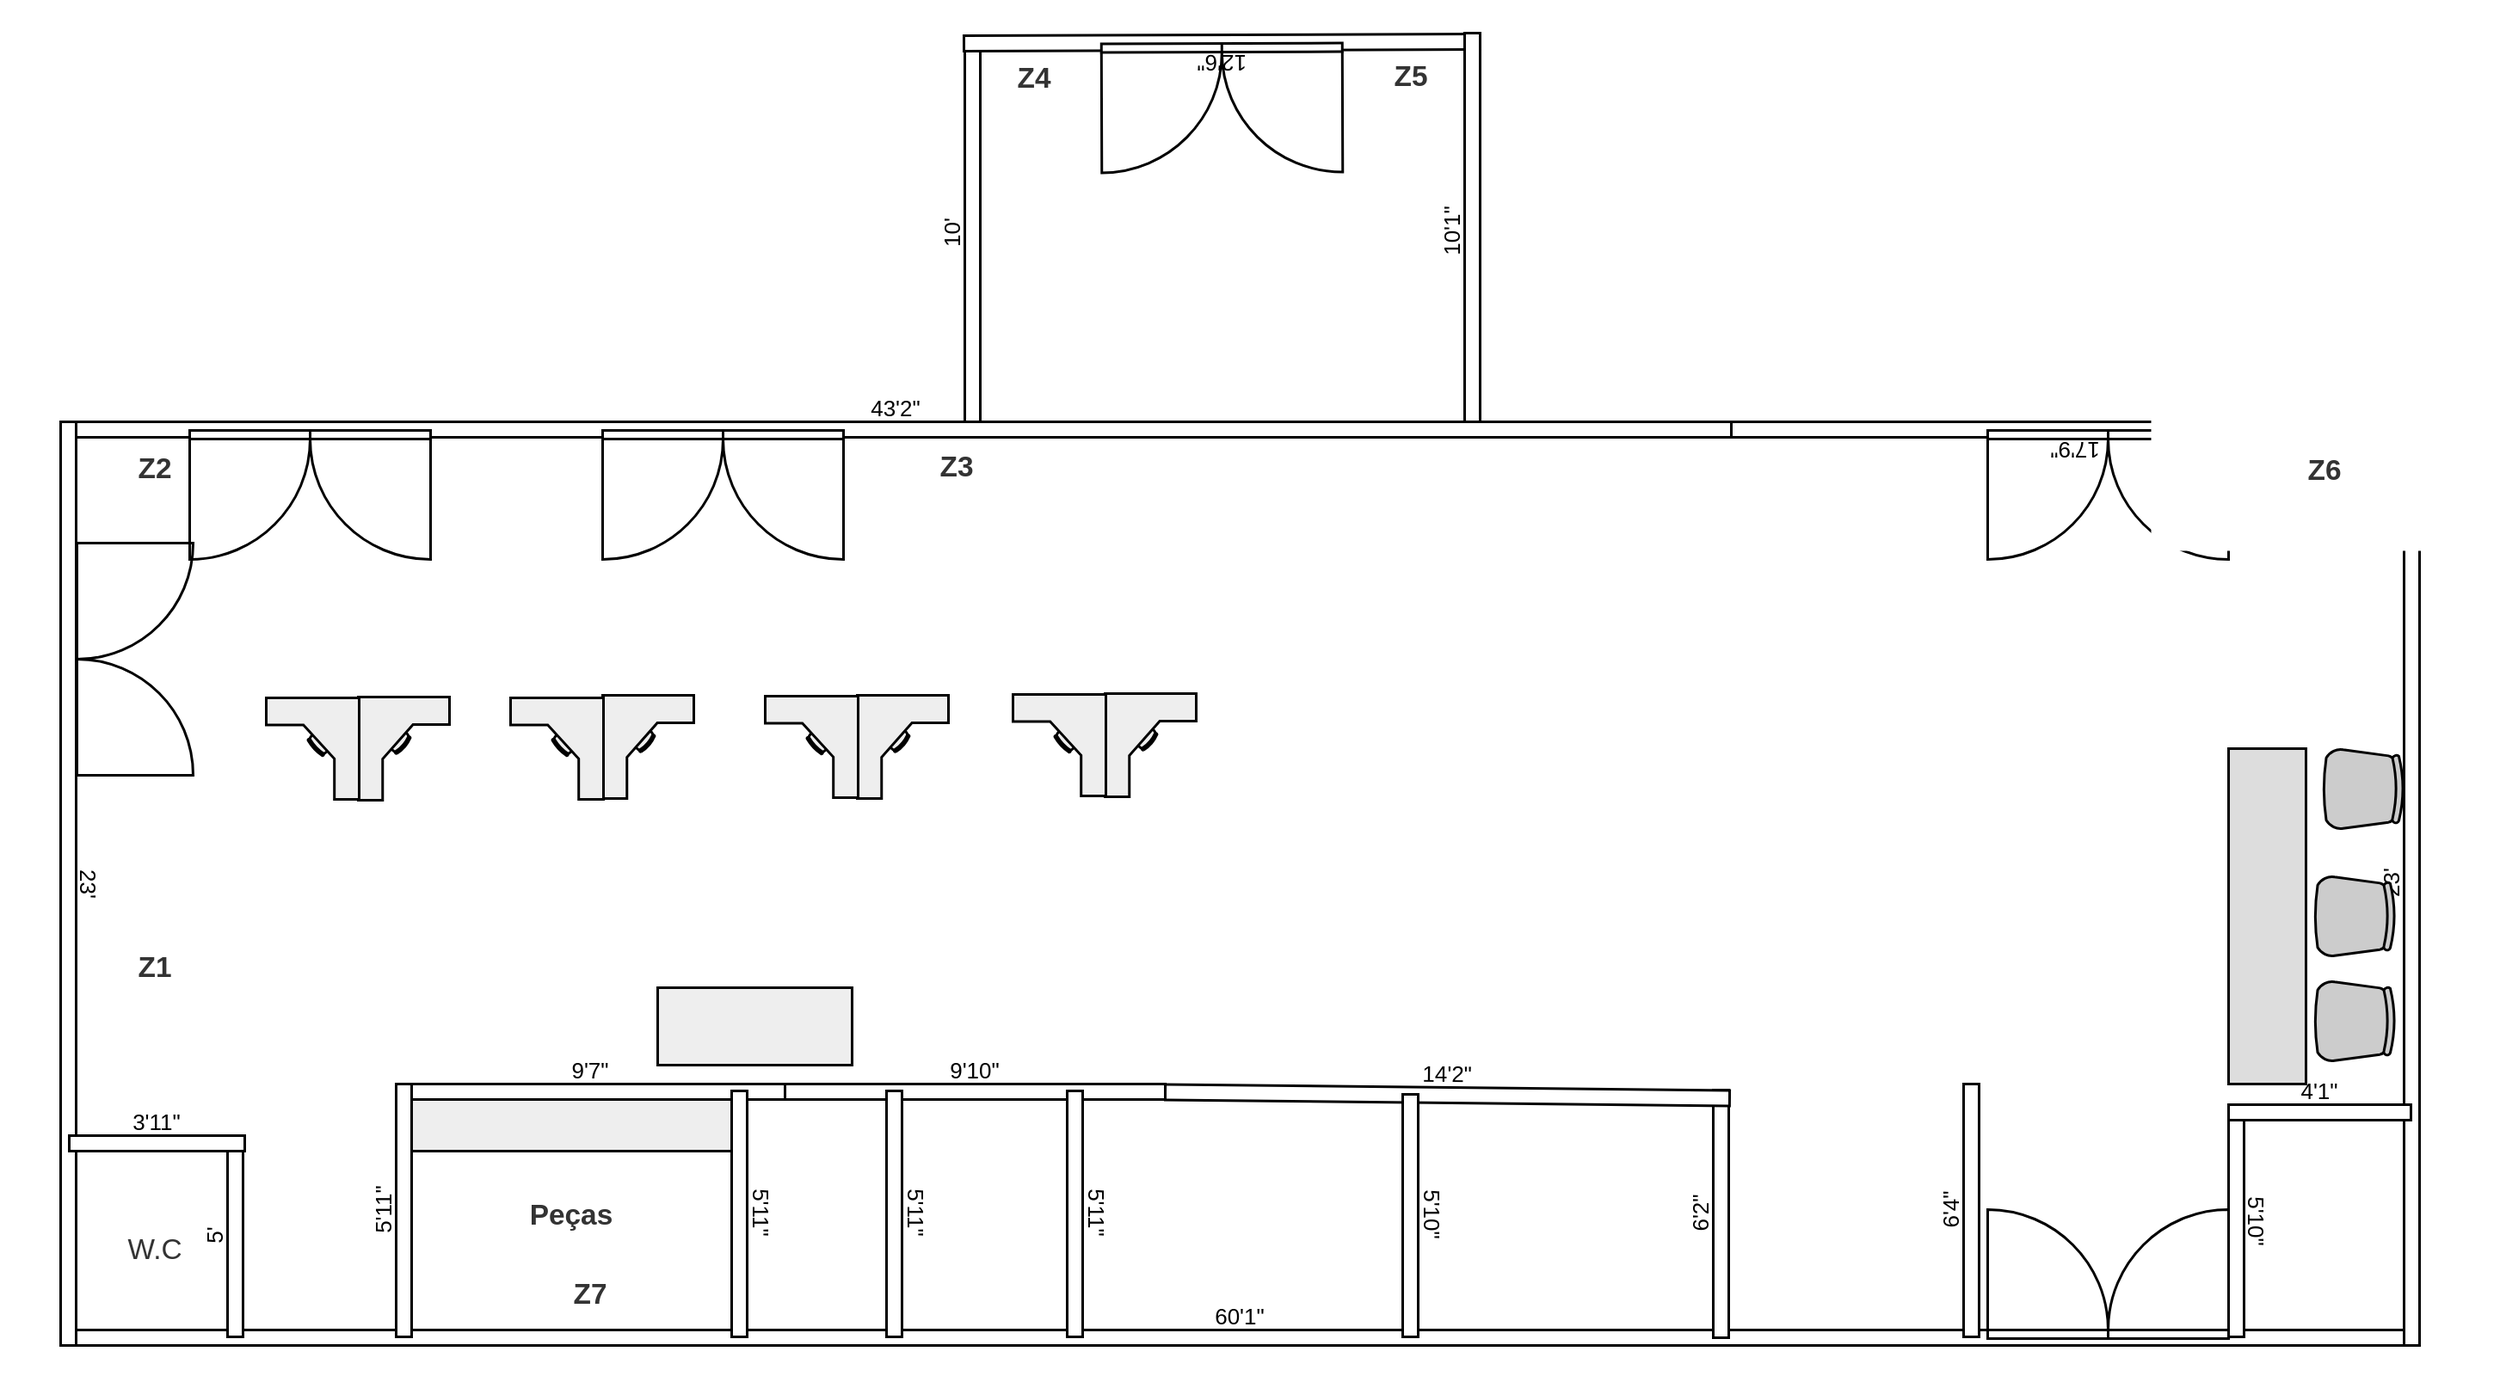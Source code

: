 <mxfile version="21.5.2" type="github">
  <diagram name="Page-1" id="38b20595-45e3-9b7f-d5ca-b57f44c5b66d">
    <mxGraphModel dx="5736" dy="3152" grid="1" gridSize="10" guides="1" tooltips="1" connect="1" arrows="1" fold="1" page="1" pageScale="1" pageWidth="1100" pageHeight="850" background="none" math="0" shadow="0">
      <root>
        <mxCell id="0" />
        <mxCell id="1" parent="0" />
        <mxCell id="vpLgNAA5lr70YFNVBNd7-65" value="Z4" style="html=1;overflow=block;blockSpacing=1;whiteSpace=wrap;fontSize=16.7;fontColor=#333333;fontStyle=1;spacing=0;fillColor=#ffffff;strokeWidth=1.5;strokeColor=none;lucidId=X87.eVQ~IeXN;" parent="1" vertex="1">
          <mxGeometry x="1055" y="10" width="202" height="91" as="geometry" />
        </mxCell>
        <mxCell id="vpLgNAA5lr70YFNVBNd7-75" value="10&#39;" style="html=1;overflow=block;blockSpacing=1;whiteSpace=wrap;labelPosition=center;verticalAlign=bottom;verticalLabelPosition=top;fontSize=13;spacing=0;rotation=-90.001;fillColor=#ffffff;strokeWidth=1.5;" parent="1" vertex="1">
          <mxGeometry x="1005" y="141" width="230" height="9" as="geometry" />
        </mxCell>
        <mxCell id="vpLgNAA5lr70YFNVBNd7-109" value="&lt;div style=&quot;display: flex; justify-content: center; text-align: center; align-items: baseline; font-size: 0; line-height: 1.25;margin-top: -2px;&quot;&gt;&lt;span&gt;&lt;span style=&quot;font-size:16.7px;color:#333333;font-weight: bold;&quot;&gt;Z5&lt;/span&gt;&lt;span style=&quot;font-size:16px;color:#000000;&quot;&gt;  &lt;/span&gt;&lt;/span&gt;&lt;/div&gt;" style="html=1;overflow=block;blockSpacing=1;whiteSpace=wrap;fontSize=13;spacing=0;fillColor=#ffffff;strokeWidth=1.5;strokeColor=none;lucidId=697.zgoCnX7g;" parent="1" vertex="1">
          <mxGeometry x="1274" y="10" width="202" height="91" as="geometry" />
        </mxCell>
        <mxCell id="vpLgNAA5lr70YFNVBNd7-111" value="&lt;div style=&quot;display: flex; justify-content: center; text-align: center; align-items: baseline; font-size: 0; line-height: 1.25;margin-top: -2px;&quot;&gt;&lt;span&gt;&lt;span style=&quot;font-size:16.7px;color:#333333;font-weight: bold;&quot;&gt;Z7&lt;/span&gt;&lt;span style=&quot;font-size:16px;color:#000000;&quot;&gt;  &lt;/span&gt;&lt;/span&gt;&lt;/div&gt;" style="html=1;overflow=block;blockSpacing=1;whiteSpace=wrap;fontSize=13;spacing=0;fillColor=#ffffff;strokeWidth=1.5;strokeColor=none;lucidId=z-7.LpCekuqr;" parent="1" vertex="1">
          <mxGeometry x="797" y="718" width="202" height="91" as="geometry" />
        </mxCell>
        <mxCell id="vpLgNAA5lr70YFNVBNd7-61" value="" style="html=1;overflow=block;blockSpacing=1;whiteSpace=wrap;fontSize=13;spacing=0;fillColor=#ffffff;strokeWidth=1.5;strokeColor=none;lucidId=dW7.c.n0uTKe;" parent="1" vertex="1">
          <mxGeometry x="664" y="85" width="180" height="45" as="geometry" />
        </mxCell>
        <mxCell id="vpLgNAA5lr70YFNVBNd7-62" value="Z2" style="html=1;overflow=block;blockSpacing=1;whiteSpace=wrap;fontSize=16.7;fontColor=#333333;fontStyle=1;spacing=0;fillColor=#ffffff;strokeWidth=1.5;strokeColor=none;lucidId=g77.nppgIe_u;" parent="1" vertex="1">
          <mxGeometry x="555" y="260" width="180" height="45" as="geometry" />
        </mxCell>
        <mxCell id="vpLgNAA5lr70YFNVBNd7-63" value="Z1" style="html=1;overflow=block;blockSpacing=1;whiteSpace=wrap;fontSize=16.7;fontColor=#333333;fontStyle=1;spacing=0;fillColor=#ffffff;strokeWidth=1.5;strokeColor=none;lucidId=F67.NKhqlcD2;" parent="1" vertex="1">
          <mxGeometry x="555" y="550" width="180" height="45" as="geometry" />
        </mxCell>
        <mxCell id="vpLgNAA5lr70YFNVBNd7-64" value="W.C" style="html=1;overflow=block;blockSpacing=1;whiteSpace=wrap;fontSize=16.7;fontColor=#333333;spacing=0;fillColor=#ffffff;strokeWidth=1.5;strokeColor=none;lucidId=1L7.8-3x2xtw;" parent="1" vertex="1">
          <mxGeometry x="555" y="714" width="180" height="45" as="geometry" />
        </mxCell>
        <mxCell id="vpLgNAA5lr70YFNVBNd7-66" value="Z3" style="html=1;overflow=block;blockSpacing=1;whiteSpace=wrap;fontSize=16.7;fontColor=#333333;fontStyle=1;spacing=0;fillColor=#ffffff;strokeWidth=1.5;strokeColor=none;lucidId=s87.H.fcTw6e;" parent="1" vertex="1">
          <mxGeometry x="1011" y="255" width="200" height="54" as="geometry" />
        </mxCell>
        <mxCell id="vpLgNAA5lr70YFNVBNd7-67" value="" style="html=1;overflow=block;blockSpacing=1;whiteSpace=wrap;fontSize=13;spacing=0;fillColor=#eeeeee;strokeWidth=1.5;lucidId=l_7.-UqkN0-S;" parent="1" vertex="1">
          <mxGeometry x="794" y="649" width="186" height="30" as="geometry" />
        </mxCell>
        <mxCell id="vpLgNAA5lr70YFNVBNd7-68" value="" style="html=1;overflow=block;blockSpacing=1;whiteSpace=wrap;shape=mxgraph.floorplan.desk_corner;fontSize=13;spacing=0;fillColor=#eeeeee;strokeWidth=1.5;lucidId=w_7.VKOj4Mil;" parent="1" vertex="1">
          <mxGeometry x="763" y="415" width="53" height="60" as="geometry" />
        </mxCell>
        <mxCell id="vpLgNAA5lr70YFNVBNd7-69" value="60&#39;1&quot;" style="html=1;overflow=block;blockSpacing=1;whiteSpace=wrap;labelPosition=center;verticalAlign=bottom;verticalLabelPosition=top;fontSize=13;spacing=0;fillColor=#ffffff;strokeWidth=1.5;" parent="1" vertex="1">
          <mxGeometry x="590" y="783" width="1371" height="9" as="geometry" />
        </mxCell>
        <mxCell id="vpLgNAA5lr70YFNVBNd7-70" value="12&#39;6&quot;" style="html=1;overflow=block;blockSpacing=1;whiteSpace=wrap;labelPosition=center;verticalAlign=bottom;verticalLabelPosition=top;fontSize=13;spacing=0;rotation=179.814;fillColor=#ffffff;strokeWidth=1.5;" parent="1" vertex="1">
          <mxGeometry x="1115" y="30" width="300" height="9" as="geometry" />
        </mxCell>
        <mxCell id="vpLgNAA5lr70YFNVBNd7-71" value="10&#39;1&quot;" style="html=1;overflow=block;blockSpacing=1;whiteSpace=wrap;labelPosition=center;verticalAlign=bottom;verticalLabelPosition=top;fontSize=13;spacing=0;rotation=-90.0;fillColor=#ffffff;strokeWidth=1.5;" parent="1" vertex="1">
          <mxGeometry x="1295" y="140" width="231" height="9" as="geometry" />
        </mxCell>
        <mxCell id="vpLgNAA5lr70YFNVBNd7-72" value="23&#39;" style="html=1;overflow=block;blockSpacing=1;whiteSpace=wrap;labelPosition=center;verticalAlign=bottom;verticalLabelPosition=top;fontSize=13;spacing=0;rotation=-90;fillColor=#ffffff;strokeWidth=1.5;" parent="1" vertex="1">
          <mxGeometry x="1688" y="519" width="537" height="9" as="geometry" />
        </mxCell>
        <mxCell id="vpLgNAA5lr70YFNVBNd7-73" value="17&#39;9&quot;" style="html=1;overflow=block;blockSpacing=1;whiteSpace=wrap;labelPosition=center;verticalAlign=bottom;verticalLabelPosition=top;fontSize=13;spacing=0;rotation=180.0;fillColor=#ffffff;strokeWidth=1.5;" parent="1" vertex="1">
          <mxGeometry x="1561" y="255" width="400" height="9" as="geometry" />
        </mxCell>
        <mxCell id="vpLgNAA5lr70YFNVBNd7-74" value="43&#39;2&quot;" style="html=1;overflow=block;blockSpacing=1;whiteSpace=wrap;labelPosition=center;verticalAlign=bottom;verticalLabelPosition=top;fontSize=13;spacing=0;rotation=1.295e-13;fillColor=#ffffff;strokeWidth=1.5;" parent="1" vertex="1">
          <mxGeometry x="590" y="255" width="971" height="9" as="geometry" />
        </mxCell>
        <mxCell id="vpLgNAA5lr70YFNVBNd7-76" value="" style="html=1;overflow=block;blockSpacing=1;whiteSpace=wrap;shape=mxgraph.floorplan.office_chair;fontSize=13;spacing=0;rotation=90;fillColor=#cccccc;strokeWidth=1.5;lucidId=QH7.Gc~c7jzN;" parent="1" vertex="1">
          <mxGeometry x="1900" y="580" width="47" height="47" as="geometry" />
        </mxCell>
        <mxCell id="vpLgNAA5lr70YFNVBNd7-77" value="5&#39;" style="html=1;overflow=block;blockSpacing=1;whiteSpace=wrap;labelPosition=center;verticalAlign=bottom;verticalLabelPosition=top;fontSize=13;spacing=0;rotation=-90.0;fillColor=#ffffff;strokeWidth=1.5;" parent="1" vertex="1">
          <mxGeometry x="633" y="724" width="117" height="9" as="geometry" />
        </mxCell>
        <mxCell id="vpLgNAA5lr70YFNVBNd7-78" value="" style="html=1;overflow=block;blockSpacing=1;whiteSpace=wrap;shape=mxgraph.floorplan.doorDouble;flipV=1;fontSize=13;spacing=0;rotation=90;fillColor=#ffffff;strokeWidth=1.5;" parent="1" vertex="1">
          <mxGeometry x="561" y="359" width="135" height="68" as="geometry" />
        </mxCell>
        <mxCell id="vpLgNAA5lr70YFNVBNd7-79" value="23&#39;" style="html=1;overflow=block;blockSpacing=1;whiteSpace=wrap;labelPosition=center;verticalAlign=bottom;verticalLabelPosition=top;fontSize=13;spacing=0;rotation=90;fillColor=#ffffff;strokeWidth=1.5;" parent="1" vertex="1">
          <mxGeometry x="326" y="519" width="537" height="9" as="geometry" />
        </mxCell>
        <mxCell id="vpLgNAA5lr70YFNVBNd7-80" value="6&#39;2&quot;" style="html=1;overflow=block;blockSpacing=1;whiteSpace=wrap;labelPosition=center;verticalAlign=bottom;verticalLabelPosition=top;fontSize=13;spacing=0;rotation=-90.0;fillColor=#ffffff;strokeWidth=1.5;" parent="1" vertex="1">
          <mxGeometry x="1483" y="711" width="144" height="9" as="geometry" />
        </mxCell>
        <mxCell id="vpLgNAA5lr70YFNVBNd7-81" value="3&#39;11&quot;" style="html=1;overflow=block;blockSpacing=1;whiteSpace=wrap;labelPosition=center;verticalAlign=bottom;verticalLabelPosition=top;fontSize=13;spacing=0;rotation=0.0;fillColor=#ffffff;strokeWidth=1.5;" parent="1" vertex="1">
          <mxGeometry x="595" y="670" width="102" height="9" as="geometry" />
        </mxCell>
        <mxCell id="vpLgNAA5lr70YFNVBNd7-82" value="5&#39;10&quot;" style="html=1;overflow=block;blockSpacing=1;whiteSpace=wrap;labelPosition=center;verticalAlign=bottom;verticalLabelPosition=top;fontSize=13;spacing=0;rotation=90.0;fillColor=#ffffff;strokeWidth=1.5;" parent="1" vertex="1">
          <mxGeometry x="1787" y="715" width="135" height="9" as="geometry" />
        </mxCell>
        <mxCell id="vpLgNAA5lr70YFNVBNd7-83" value="4&#39;1&quot;" style="html=1;overflow=block;blockSpacing=1;whiteSpace=wrap;labelPosition=center;verticalAlign=bottom;verticalLabelPosition=top;fontSize=13;spacing=0;rotation=-0.0;fillColor=#ffffff;strokeWidth=1.5;" parent="1" vertex="1">
          <mxGeometry x="1850" y="652" width="106" height="9" as="geometry" />
        </mxCell>
        <mxCell id="vpLgNAA5lr70YFNVBNd7-84" value="14&#39;2&quot;" style="html=1;overflow=block;blockSpacing=1;whiteSpace=wrap;labelPosition=center;verticalAlign=bottom;verticalLabelPosition=top;fontSize=13;spacing=0;rotation=0.615;fillColor=#ffffff;strokeWidth=1.5;" parent="1" vertex="1">
          <mxGeometry x="1232" y="642" width="328" height="9" as="geometry" />
        </mxCell>
        <mxCell id="vpLgNAA5lr70YFNVBNd7-85" value="9&#39;10&quot;" style="html=1;overflow=block;blockSpacing=1;whiteSpace=wrap;labelPosition=center;verticalAlign=bottom;verticalLabelPosition=top;fontSize=13;spacing=0;rotation=-0.0;fillColor=#ffffff;strokeWidth=1.5;" parent="1" vertex="1">
          <mxGeometry x="1011" y="640" width="221" height="9" as="geometry" />
        </mxCell>
        <mxCell id="vpLgNAA5lr70YFNVBNd7-86" value="9&#39;7&quot;" style="html=1;overflow=block;blockSpacing=1;whiteSpace=wrap;labelPosition=center;verticalAlign=bottom;verticalLabelPosition=top;fontSize=13;spacing=0;rotation=-0.0;fillColor=#ffffff;strokeWidth=1.5;" parent="1" vertex="1">
          <mxGeometry x="785" y="640" width="226" height="9" as="geometry" />
        </mxCell>
        <mxCell id="vpLgNAA5lr70YFNVBNd7-87" value="6&#39;4&quot;" style="html=1;overflow=block;blockSpacing=1;whiteSpace=wrap;labelPosition=center;verticalAlign=bottom;verticalLabelPosition=top;fontSize=13;spacing=0;rotation=-90.0;fillColor=#ffffff;strokeWidth=1.5;" parent="1" vertex="1">
          <mxGeometry x="1627" y="709" width="147" height="9" as="geometry" />
        </mxCell>
        <mxCell id="vpLgNAA5lr70YFNVBNd7-88" value="5&#39;11&quot;" style="html=1;overflow=block;blockSpacing=1;whiteSpace=wrap;labelPosition=center;verticalAlign=bottom;verticalLabelPosition=top;fontSize=13;spacing=0;rotation=-90.0;fillColor=#ffffff;strokeWidth=1.5;" parent="1" vertex="1">
          <mxGeometry x="716" y="709" width="147" height="9" as="geometry" />
        </mxCell>
        <mxCell id="vpLgNAA5lr70YFNVBNd7-89" value="5&#39;11&quot;" style="html=1;overflow=block;blockSpacing=1;whiteSpace=wrap;labelPosition=center;verticalAlign=bottom;verticalLabelPosition=top;fontSize=13;spacing=0;rotation=89.999;fillColor=#ffffff;strokeWidth=1.5;" parent="1" vertex="1">
          <mxGeometry x="913" y="711" width="143" height="9" as="geometry" />
        </mxCell>
        <mxCell id="vpLgNAA5lr70YFNVBNd7-90" value="5&#39;11&quot;" style="html=1;overflow=block;blockSpacing=1;whiteSpace=wrap;labelPosition=center;verticalAlign=bottom;verticalLabelPosition=top;fontSize=13;spacing=0;rotation=89.999;fillColor=#ffffff;strokeWidth=1.5;" parent="1" vertex="1">
          <mxGeometry x="1003" y="711" width="143" height="9" as="geometry" />
        </mxCell>
        <mxCell id="vpLgNAA5lr70YFNVBNd7-91" value="5&#39;11&quot;" style="html=1;overflow=block;blockSpacing=1;whiteSpace=wrap;labelPosition=center;verticalAlign=bottom;verticalLabelPosition=top;fontSize=13;spacing=0;rotation=89.999;fillColor=#ffffff;strokeWidth=1.5;" parent="1" vertex="1">
          <mxGeometry x="1108" y="711" width="143" height="9" as="geometry" />
        </mxCell>
        <mxCell id="vpLgNAA5lr70YFNVBNd7-92" value="5&#39;10&quot;" style="html=1;overflow=block;blockSpacing=1;whiteSpace=wrap;labelPosition=center;verticalAlign=bottom;verticalLabelPosition=top;fontSize=13;spacing=0;rotation=89.999;fillColor=#ffffff;strokeWidth=1.5;" parent="1" vertex="1">
          <mxGeometry x="1304" y="712" width="141" height="9" as="geometry" />
        </mxCell>
        <mxCell id="vpLgNAA5lr70YFNVBNd7-93" value="" style="html=1;overflow=block;blockSpacing=1;whiteSpace=wrap;shape=mxgraph.floorplan.doorDouble;flipV=1;fontSize=13;spacing=0;rotation=180.0;fillColor=#ffffff;strokeWidth=1.5;" parent="1" vertex="1">
          <mxGeometry x="665" y="260" width="140" height="70" as="geometry" />
        </mxCell>
        <mxCell id="vpLgNAA5lr70YFNVBNd7-94" value="" style="html=1;overflow=block;blockSpacing=1;whiteSpace=wrap;shape=mxgraph.floorplan.doorDouble;flipV=1;fontSize=13;spacing=0;rotation=180.0;fillColor=#ffffff;strokeWidth=1.5;" parent="1" vertex="1">
          <mxGeometry x="905" y="260" width="140" height="70" as="geometry" />
        </mxCell>
        <mxCell id="vpLgNAA5lr70YFNVBNd7-96" value="" style="html=1;overflow=block;blockSpacing=1;whiteSpace=wrap;shape=mxgraph.floorplan.doorDouble;flipV=1;fontSize=13;spacing=0;rotation=180.0;fillColor=#ffffff;strokeWidth=1.5;" parent="1" vertex="1">
          <mxGeometry x="1710" y="260" width="140" height="70" as="geometry" />
        </mxCell>
        <mxCell id="vpLgNAA5lr70YFNVBNd7-97" value="" style="html=1;overflow=block;blockSpacing=1;whiteSpace=wrap;shape=mxgraph.floorplan.doorDouble;flipV=1;fontSize=13;spacing=0;fillColor=#ffffff;strokeWidth=1.5;" parent="1" vertex="1">
          <mxGeometry x="1710" y="718" width="140" height="70" as="geometry" />
        </mxCell>
        <mxCell id="vpLgNAA5lr70YFNVBNd7-98" value="" style="html=1;overflow=block;blockSpacing=1;whiteSpace=wrap;fontSize=13;spacing=0;fillColor=#dddddd;strokeWidth=1.5;lucidId=FR7.5xegih~L;" parent="1" vertex="1">
          <mxGeometry x="1850" y="445" width="45" height="195" as="geometry" />
        </mxCell>
        <mxCell id="vpLgNAA5lr70YFNVBNd7-99" value="" style="html=1;overflow=block;blockSpacing=1;whiteSpace=wrap;shape=mxgraph.floorplan.office_chair;fontSize=13;spacing=0;rotation=90;fillColor=#cccccc;strokeWidth=1.5;lucidId=4R7.kOCnNLKQ;" parent="1" vertex="1">
          <mxGeometry x="1900" y="519" width="47" height="47" as="geometry" />
        </mxCell>
        <mxCell id="vpLgNAA5lr70YFNVBNd7-100" value="" style="html=1;overflow=block;blockSpacing=1;whiteSpace=wrap;shape=mxgraph.floorplan.office_chair;fontSize=13;spacing=0;rotation=90;fillColor=#cccccc;strokeWidth=1.5;lucidId=_R7.s2IPtELX;" parent="1" vertex="1">
          <mxGeometry x="1905" y="445" width="47" height="47" as="geometry" />
        </mxCell>
        <mxCell id="vpLgNAA5lr70YFNVBNd7-101" value="" style="html=1;overflow=block;blockSpacing=1;whiteSpace=wrap;shape=image;fontSize=13;spacing=3.8;strokeColor=none;strokeOpacity=100;strokeWidth=0;image=https://images.lucid.app/images/ac68c833-4563-4041-b150-886785c2cd11/content;imageAspect=0;lucidId=HU7.6OfD1jXb;" parent="1" vertex="1">
          <mxGeometry x="599" y="550" width="33" height="33" as="geometry" />
        </mxCell>
        <mxCell id="vpLgNAA5lr70YFNVBNd7-102" value="" style="html=1;overflow=block;blockSpacing=1;whiteSpace=wrap;shape=image;fontSize=13;spacing=3.8;strokeColor=none;strokeOpacity=100;strokeWidth=0;image=https://images.lucid.app/images/ac68c833-4563-4041-b150-886785c2cd11/content;imageAspect=0;lucidId=1U7.mQKUvm0K;" parent="1" vertex="1">
          <mxGeometry x="599" y="265" width="33" height="33" as="geometry" />
        </mxCell>
        <mxCell id="vpLgNAA5lr70YFNVBNd7-103" value="" style="html=1;overflow=block;blockSpacing=1;whiteSpace=wrap;shape=image;fontSize=13;spacing=3.8;strokeColor=none;strokeOpacity=100;strokeWidth=0;image=https://images.lucid.app/images/ac68c833-4563-4041-b150-886785c2cd11/content;imageAspect=0;lucidId=5U7.agfKc1-0;" parent="1" vertex="1">
          <mxGeometry x="917" y="750" width="33" height="33" as="geometry" />
        </mxCell>
        <mxCell id="vpLgNAA5lr70YFNVBNd7-104" value="" style="html=1;overflow=block;blockSpacing=1;whiteSpace=wrap;shape=image;fontSize=13;spacing=3.8;strokeColor=none;strokeOpacity=100;strokeWidth=0;image=https://images.lucid.app/images/ac68c833-4563-4041-b150-886785c2cd11/content;imageAspect=0;lucidId=9U7.pwScVcYC;" parent="1" vertex="1">
          <mxGeometry x="1070" y="265" width="33" height="33" as="geometry" />
        </mxCell>
        <mxCell id="vpLgNAA5lr70YFNVBNd7-105" value="" style="html=1;overflow=block;blockSpacing=1;whiteSpace=wrap;shape=image;fontSize=13;spacing=3.8;strokeColor=none;strokeOpacity=100;strokeWidth=0;image=https://images.lucid.app/images/ac68c833-4563-4041-b150-886785c2cd11/content;imageAspect=0;lucidId=nV7.Qb7stK4k;" parent="1" vertex="1">
          <mxGeometry x="1124" y="40" width="21" height="21" as="geometry" />
        </mxCell>
        <mxCell id="vpLgNAA5lr70YFNVBNd7-106" value="" style="html=1;overflow=block;blockSpacing=1;whiteSpace=wrap;shape=image;fontSize=13;spacing=3.8;strokeColor=none;strokeOpacity=100;strokeWidth=0;image=https://images.lucid.app/images/ac68c833-4563-4041-b150-886785c2cd11/content;imageAspect=0;lucidId=rV7.GcC9aAtj;" parent="1" vertex="1">
          <mxGeometry x="1385" y="40" width="21" height="21" as="geometry" />
        </mxCell>
        <mxCell id="vpLgNAA5lr70YFNVBNd7-107" value="" style="html=1;overflow=block;blockSpacing=1;whiteSpace=wrap;shape=image;fontSize=13;spacing=3.8;strokeColor=none;strokeOpacity=100;strokeWidth=0;image=https://images.lucid.app/images/ac68c833-4563-4041-b150-886785c2cd11/content;imageAspect=0;lucidId=IV7.Jd6o5uKj;" parent="1" vertex="1">
          <mxGeometry x="1914" y="265" width="33" height="33" as="geometry" />
        </mxCell>
        <mxCell id="vpLgNAA5lr70YFNVBNd7-108" value="&lt;div style=&quot;display: flex; justify-content: center; text-align: center; align-items: baseline; font-size: 0; line-height: 1.25;margin-top: -2px;&quot;&gt;&lt;span&gt;&lt;span style=&quot;font-size:16.7px;color:#333333;font-weight: bold;&quot;&gt;Z6&lt;/span&gt;&lt;span style=&quot;font-size:16px;color:#000000;&quot;&gt;   &lt;/span&gt;&lt;/span&gt;&lt;/div&gt;" style="html=1;overflow=block;blockSpacing=1;whiteSpace=wrap;fontSize=13;spacing=0;fillColor=#ffffff;strokeWidth=1.5;strokeColor=none;lucidId=O97.s_Y3DgaU;" parent="1" vertex="1">
          <mxGeometry x="1805" y="239" width="202" height="91" as="geometry" />
        </mxCell>
        <mxCell id="vpLgNAA5lr70YFNVBNd7-110" value="Peças" style="html=1;overflow=block;blockSpacing=1;whiteSpace=wrap;fontSize=16.7;fontColor=#333333;fontStyle=1;spacing=0;fillColor=#ffffff;strokeWidth=1.5;strokeColor=none;lucidId=i-7.vI2tFhUn;" parent="1" vertex="1">
          <mxGeometry x="810" y="686" width="154" height="61" as="geometry" />
        </mxCell>
        <mxCell id="vpLgNAA5lr70YFNVBNd7-113" value="" style="html=1;overflow=block;blockSpacing=1;whiteSpace=wrap;fontSize=13;spacing=0;fillColor=#eeeeee;strokeWidth=1.5;lucidId=e_7.cC0sI_P-;" parent="1" vertex="1">
          <mxGeometry x="937" y="584" width="113" height="45" as="geometry" />
        </mxCell>
        <mxCell id="vpLgNAA5lr70YFNVBNd7-114" value="" style="html=1;overflow=block;blockSpacing=1;whiteSpace=wrap;shape=mxgraph.floorplan.desk_corner;fontSize=13;spacing=0;rotation=90;fillColor=#eeeeee;strokeWidth=1.5;lucidId=D_7.4-Z01GZT;" parent="1" vertex="1">
          <mxGeometry x="707" y="418" width="59" height="54" as="geometry" />
        </mxCell>
        <mxCell id="vpLgNAA5lr70YFNVBNd7-115" value="" style="html=1;overflow=block;blockSpacing=1;whiteSpace=wrap;shape=mxgraph.floorplan.desk_corner;fontSize=13;spacing=0;fillColor=#eeeeee;strokeWidth=1.5;lucidId=X_7.xO5t-ckZ;" parent="1" vertex="1">
          <mxGeometry x="905" y="414" width="53" height="60" as="geometry" />
        </mxCell>
        <mxCell id="vpLgNAA5lr70YFNVBNd7-116" value="" style="html=1;overflow=block;blockSpacing=1;whiteSpace=wrap;shape=mxgraph.floorplan.desk_corner;fontSize=13;spacing=0;rotation=90;fillColor=#eeeeee;strokeWidth=1.5;lucidId=X_7.Smjz0l8e;" parent="1" vertex="1">
          <mxGeometry x="849" y="418" width="59" height="54" as="geometry" />
        </mxCell>
        <mxCell id="vpLgNAA5lr70YFNVBNd7-117" value="" style="html=1;overflow=block;blockSpacing=1;whiteSpace=wrap;shape=mxgraph.floorplan.desk_corner;fontSize=13;spacing=0;fillColor=#eeeeee;strokeWidth=1.5;lucidId=2_7.DfYvP0Dy;" parent="1" vertex="1">
          <mxGeometry x="1053" y="414" width="53" height="60" as="geometry" />
        </mxCell>
        <mxCell id="vpLgNAA5lr70YFNVBNd7-118" value="" style="html=1;overflow=block;blockSpacing=1;whiteSpace=wrap;shape=mxgraph.floorplan.desk_corner;fontSize=13;spacing=0;rotation=90;fillColor=#eeeeee;strokeWidth=1.5;lucidId=2_7.LtLCif-U;" parent="1" vertex="1">
          <mxGeometry x="997" y="417" width="59" height="54" as="geometry" />
        </mxCell>
        <mxCell id="vpLgNAA5lr70YFNVBNd7-119" value="" style="html=1;overflow=block;blockSpacing=1;whiteSpace=wrap;shape=mxgraph.floorplan.desk_corner;fontSize=13;spacing=0;fillColor=#eeeeee;strokeWidth=1.5;lucidId=7_7.7pTmUosf;" parent="1" vertex="1">
          <mxGeometry x="1197" y="413" width="53" height="60" as="geometry" />
        </mxCell>
        <mxCell id="vpLgNAA5lr70YFNVBNd7-120" value="" style="html=1;overflow=block;blockSpacing=1;whiteSpace=wrap;shape=mxgraph.floorplan.desk_corner;fontSize=13;spacing=0;rotation=90;fillColor=#eeeeee;strokeWidth=1.5;lucidId=7_7.g~SRMfBh;" parent="1" vertex="1">
          <mxGeometry x="1141" y="416" width="59" height="54" as="geometry" />
        </mxCell>
        <mxCell id="vpLgNAA5lr70YFNVBNd7-95" value="" style="html=1;overflow=block;blockSpacing=1;whiteSpace=wrap;shape=mxgraph.floorplan.doorDouble;flipV=1;fontSize=13;spacing=0;rotation=179.814;fillColor=#ffffff;strokeWidth=1.5;" parent="1" vertex="1">
          <mxGeometry x="1195" y="35" width="140" height="70" as="geometry" />
        </mxCell>
      </root>
    </mxGraphModel>
  </diagram>
</mxfile>
